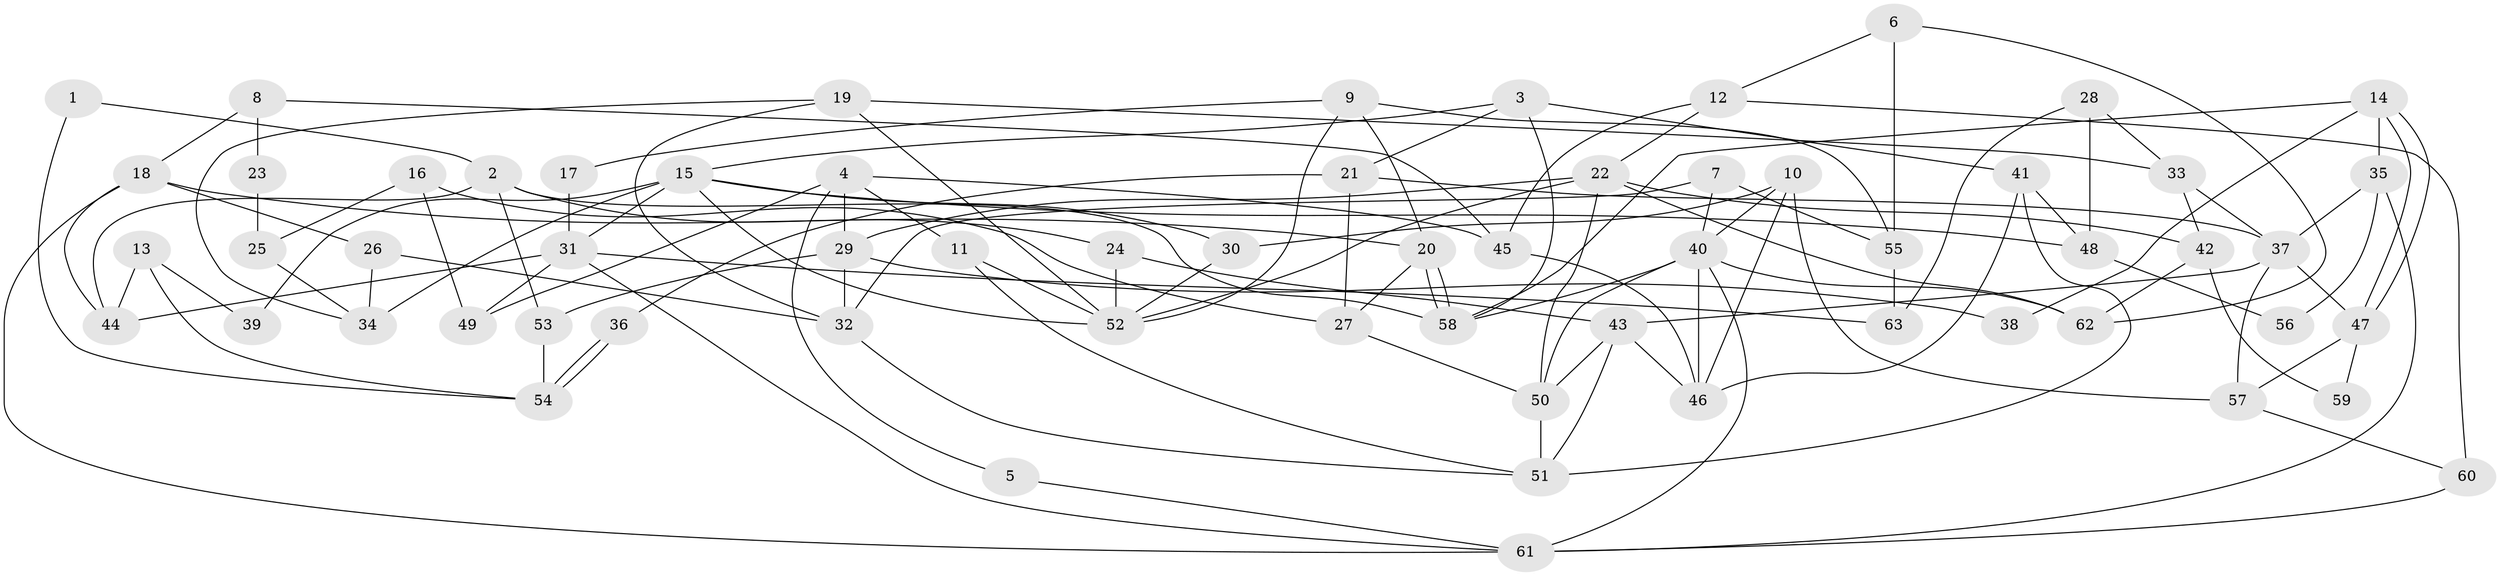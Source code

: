 // coarse degree distribution, {3: 0.2, 5: 0.1, 4: 0.275, 6: 0.175, 9: 0.1, 7: 0.05, 2: 0.075, 8: 0.025}
// Generated by graph-tools (version 1.1) at 2025/52/02/27/25 19:52:05]
// undirected, 63 vertices, 126 edges
graph export_dot {
graph [start="1"]
  node [color=gray90,style=filled];
  1;
  2;
  3;
  4;
  5;
  6;
  7;
  8;
  9;
  10;
  11;
  12;
  13;
  14;
  15;
  16;
  17;
  18;
  19;
  20;
  21;
  22;
  23;
  24;
  25;
  26;
  27;
  28;
  29;
  30;
  31;
  32;
  33;
  34;
  35;
  36;
  37;
  38;
  39;
  40;
  41;
  42;
  43;
  44;
  45;
  46;
  47;
  48;
  49;
  50;
  51;
  52;
  53;
  54;
  55;
  56;
  57;
  58;
  59;
  60;
  61;
  62;
  63;
  1 -- 2;
  1 -- 54;
  2 -- 24;
  2 -- 58;
  2 -- 44;
  2 -- 53;
  3 -- 58;
  3 -- 21;
  3 -- 15;
  3 -- 41;
  4 -- 11;
  4 -- 45;
  4 -- 5;
  4 -- 29;
  4 -- 49;
  5 -- 61;
  6 -- 12;
  6 -- 62;
  6 -- 55;
  7 -- 40;
  7 -- 32;
  7 -- 55;
  8 -- 45;
  8 -- 18;
  8 -- 23;
  9 -- 20;
  9 -- 55;
  9 -- 17;
  9 -- 52;
  10 -- 40;
  10 -- 46;
  10 -- 30;
  10 -- 57;
  11 -- 52;
  11 -- 51;
  12 -- 60;
  12 -- 22;
  12 -- 45;
  13 -- 44;
  13 -- 54;
  13 -- 39;
  14 -- 35;
  14 -- 47;
  14 -- 47;
  14 -- 38;
  14 -- 58;
  15 -- 30;
  15 -- 31;
  15 -- 34;
  15 -- 39;
  15 -- 48;
  15 -- 52;
  16 -- 49;
  16 -- 27;
  16 -- 25;
  17 -- 31;
  18 -- 44;
  18 -- 61;
  18 -- 20;
  18 -- 26;
  19 -- 32;
  19 -- 52;
  19 -- 33;
  19 -- 34;
  20 -- 58;
  20 -- 58;
  20 -- 27;
  21 -- 27;
  21 -- 37;
  21 -- 36;
  22 -- 52;
  22 -- 29;
  22 -- 42;
  22 -- 50;
  22 -- 62;
  23 -- 25;
  24 -- 43;
  24 -- 52;
  25 -- 34;
  26 -- 34;
  26 -- 32;
  27 -- 50;
  28 -- 48;
  28 -- 33;
  28 -- 63;
  29 -- 32;
  29 -- 38;
  29 -- 53;
  30 -- 52;
  31 -- 63;
  31 -- 44;
  31 -- 49;
  31 -- 61;
  32 -- 51;
  33 -- 37;
  33 -- 42;
  35 -- 61;
  35 -- 37;
  35 -- 56;
  36 -- 54;
  36 -- 54;
  37 -- 43;
  37 -- 47;
  37 -- 57;
  40 -- 62;
  40 -- 58;
  40 -- 46;
  40 -- 50;
  40 -- 61;
  41 -- 51;
  41 -- 46;
  41 -- 48;
  42 -- 59;
  42 -- 62;
  43 -- 46;
  43 -- 50;
  43 -- 51;
  45 -- 46;
  47 -- 57;
  47 -- 59;
  48 -- 56;
  50 -- 51;
  53 -- 54;
  55 -- 63;
  57 -- 60;
  60 -- 61;
}
